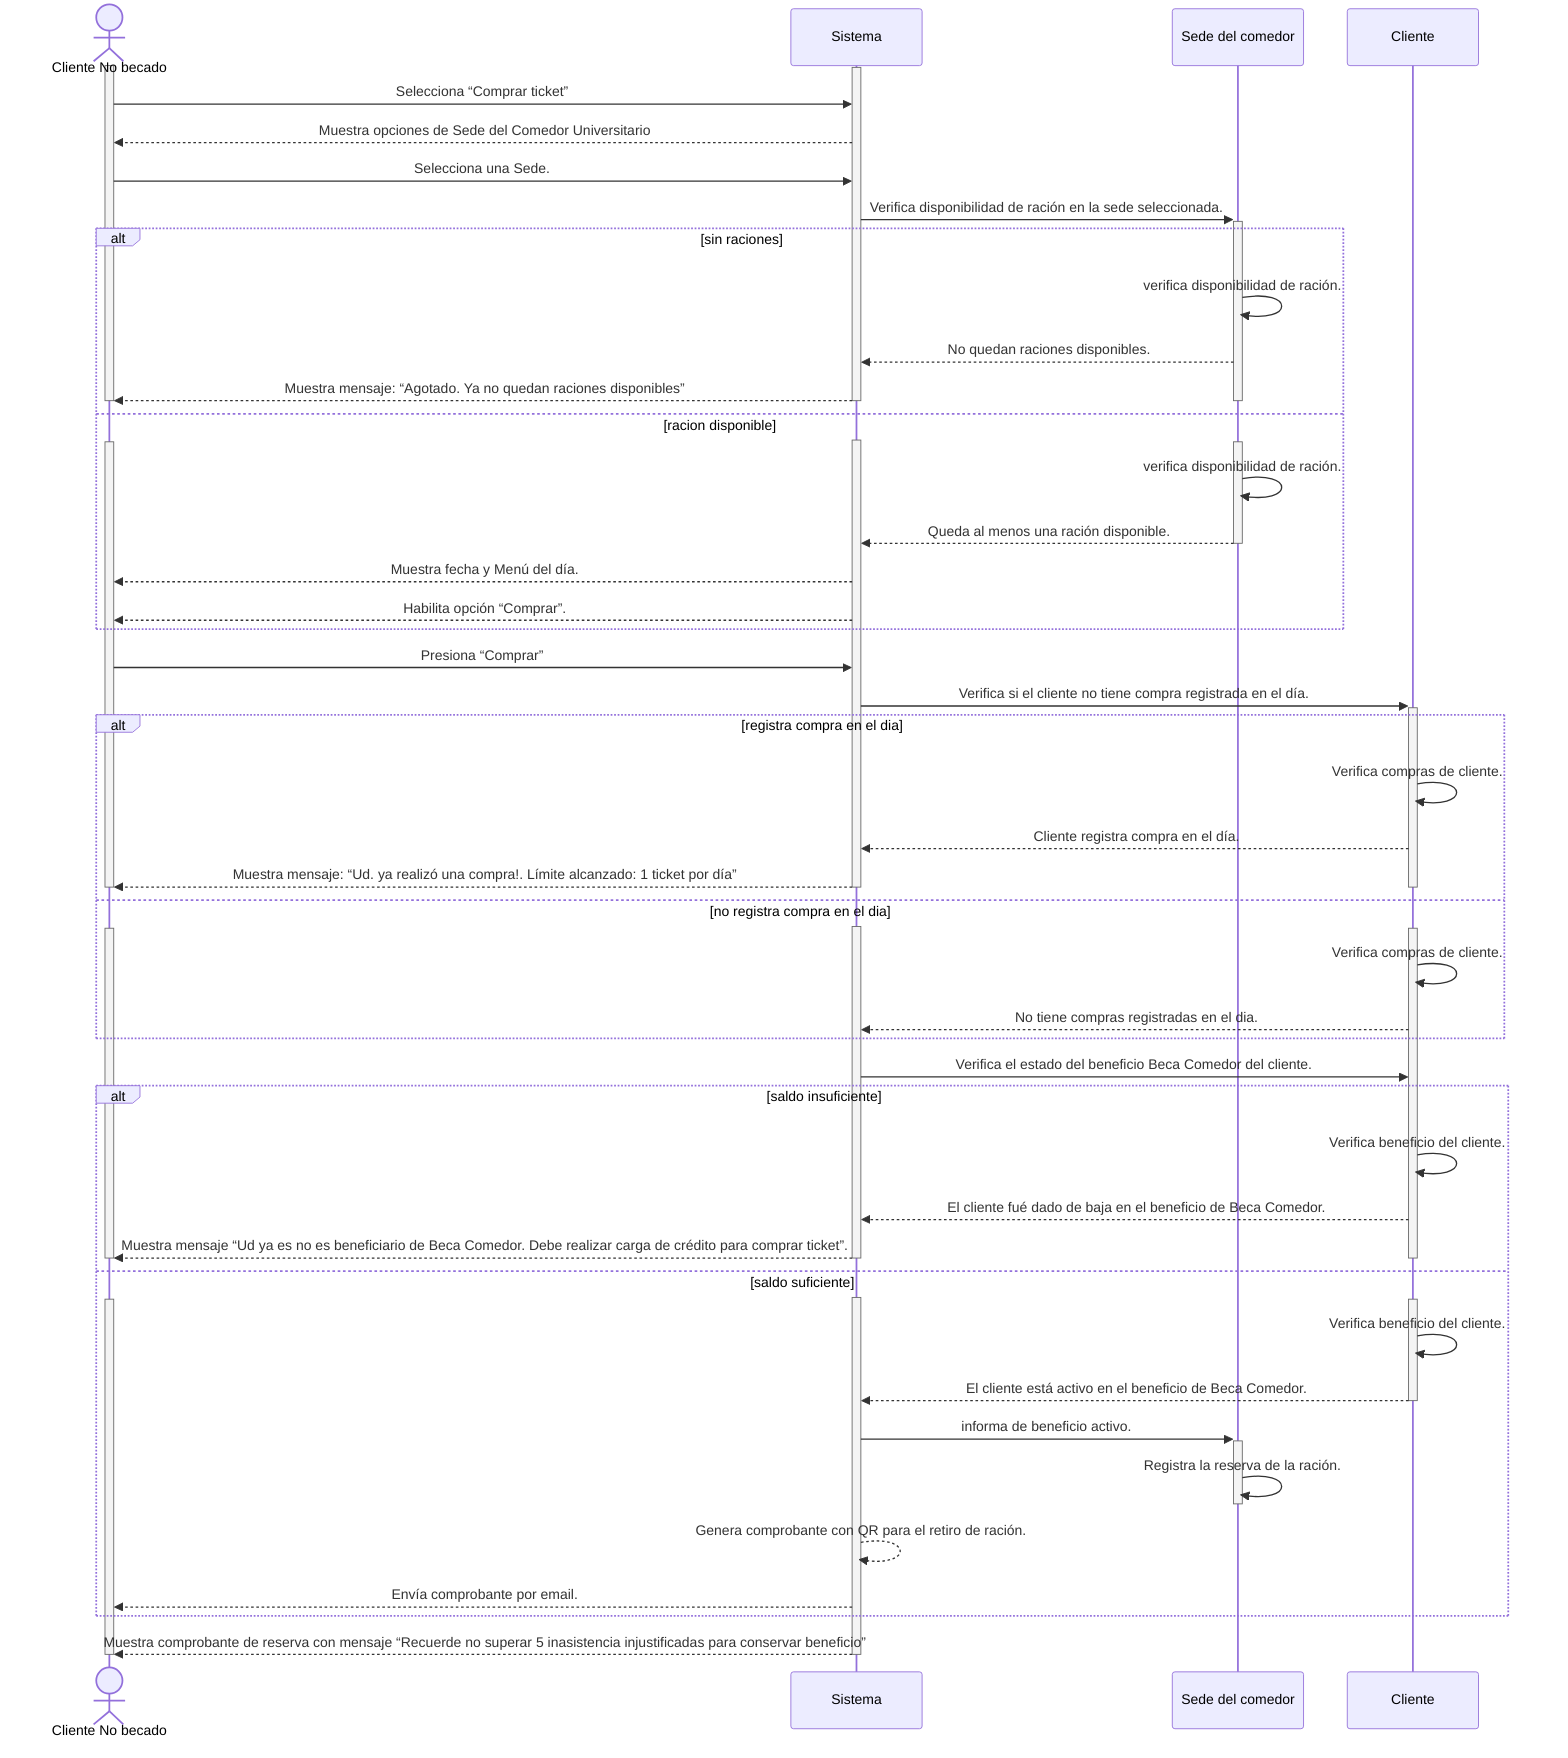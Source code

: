 sequenceDiagram
actor cliente as Cliente No becado
participant sistema as Sistema
participant sede as Sede del comedor
participant infoCliente as Cliente

activate cliente
activate sistema
cliente ->> sistema: Selecciona “Comprar ticket” 
sistema -->> cliente: Muestra opciones de Sede del Comedor Universitario
cliente ->> sistema: Selecciona una Sede.
sistema ->>+ sede:  Verifica disponibilidad de ración en la sede seleccionada.

alt sin raciones
    sede ->> sede: verifica disponibilidad de ración.
    sede -->> sistema: No quedan raciones disponibles.
    sistema -->> cliente: Muestra mensaje: “Agotado. Ya no quedan raciones disponibles” 
    deactivate sistema
    deactivate cliente
    deactivate sede
else racion disponible
    activate sistema
    activate cliente
    activate sede
    sede ->> sede: verifica disponibilidad de ración.
    sede -->>- sistema: Queda al menos una ración disponible.
    sistema -->> cliente: Muestra fecha y Menú del día.
    sistema -->> cliente: Habilita opción “Comprar”.
end

cliente ->> sistema: Presiona “Comprar”
sistema ->>+ infoCliente: Verifica si el cliente no tiene  compra registrada en el día.

alt registra compra en el dia
    infoCliente ->> infoCliente: Verifica compras de cliente.
    infoCliente -->> sistema: Cliente registra compra en el día. 
    sistema -->> cliente: Muestra mensaje: “Ud. ya realizó una compra!. Límite alcanzado: 1 ticket por día” 
    deactivate sistema
    deactivate cliente
    deactivate infoCliente
else no registra compra en el dia
    activate sistema
    activate cliente
    activate infoCliente
    infoCliente ->> infoCliente: Verifica compras de cliente.
    infoCliente -->> sistema: No tiene compras registradas en el dia.
end

sistema ->> infoCliente: Verifica el estado del beneficio Beca Comedor del cliente. 

alt saldo insuficiente
    infoCliente ->> infoCliente: Verifica beneficio del cliente.
    infoCliente -->> sistema: El cliente fué dado de baja en el beneficio de Beca Comedor. 
    sistema -->> cliente: Muestra mensaje “Ud ya es no es beneficiario de Beca Comedor. Debe realizar carga de crédito para comprar ticket”.
    deactivate sistema
    deactivate cliente
    deactivate infoCliente
else saldo suficiente
    activate sistema
    activate cliente
    activate infoCliente
    infoCliente ->> infoCliente: Verifica beneficio del cliente.
    infoCliente -->>- sistema: El cliente está activo en el beneficio de Beca Comedor.
    sistema ->>+ sede: informa de beneficio activo.
    sede ->>- sede: Registra la reserva de la ración. 
    sistema -->> sistema: Genera comprobante con QR para el retiro de ración. 
    sistema -->> cliente: Envía comprobante por email.
end

sistema -->> cliente: Muestra comprobante de reserva con mensaje “Recuerde no superar 5 inasistencia injustificadas para conservar beneficio” 
deactivate cliente
deactivate sistema